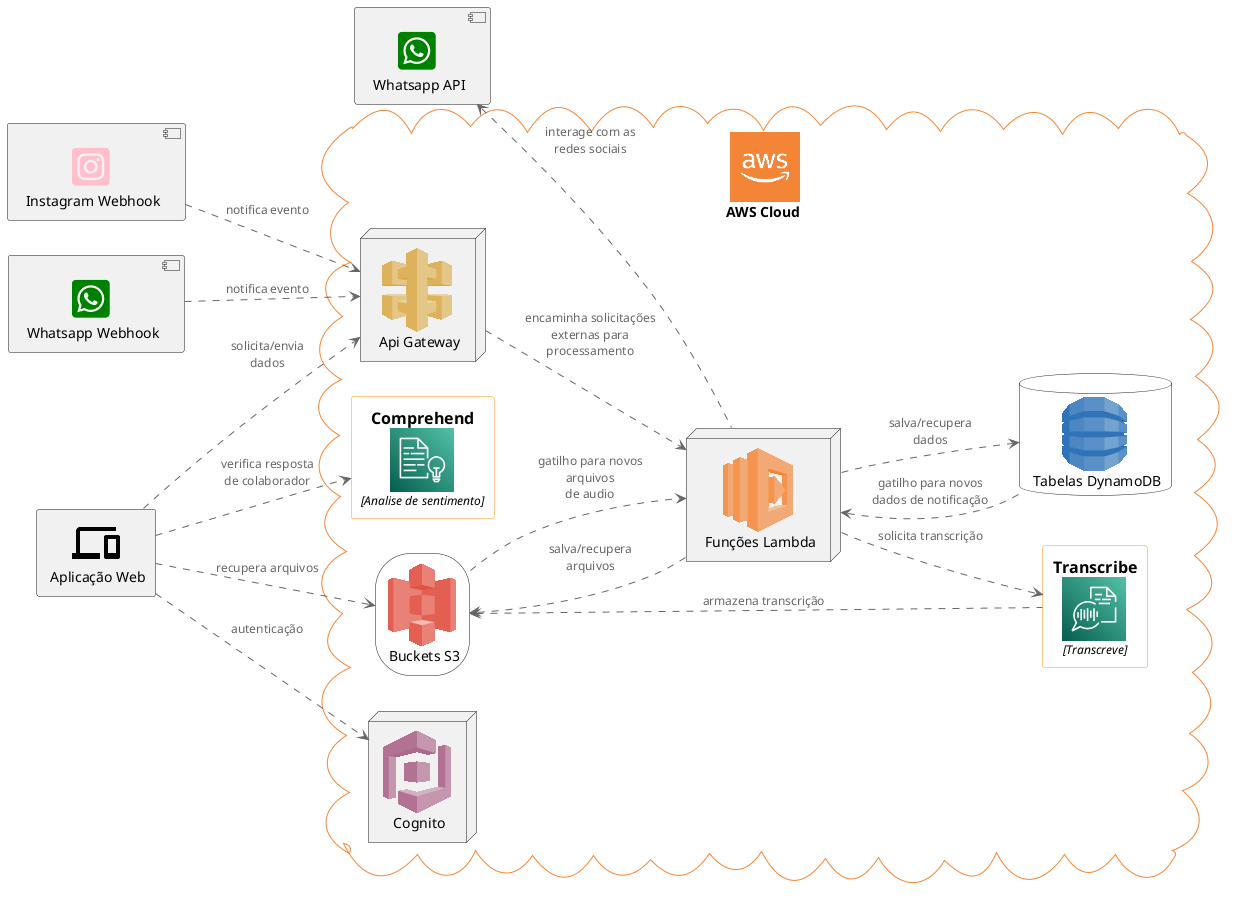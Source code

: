 @startuml overview

!theme _none_

!include <tupadr3/common>
!include <tupadr3/font-awesome-5/whatsapp_square>
!include <tupadr3/font-awesome-5/instagram_square>
!include <tupadr3/material/devices>

!include <awslib/AWSCommon>
!include <awslib/MachineLearning/Comprehend>
!include <awslib/MachineLearning/Transcribe>

!include <aws/common>
!include <aws/General/AWSCloud/AWSCloud>
!include <aws/ApplicationServices/AmazonAPIGateway/AmazonAPIGateway>
!include <aws/Compute/AWSLambda/AWSLambda>
!include <aws/Database/AmazonDynamoDB/AmazonDynamoDB>
!include <aws/Storage/AmazonS3/AmazonS3>
!include <aws/MobileServices/AmazonCognito/AmazonCognito>

left to right direction

FA5_WHATSAPP_SQUARE(whatsApi, "Whatsapp API", component, Green)
FA5_INSTAGRAM_SQUARE(instagramWebhook, "Instagram Webhook", component, Pink)
FA5_WHATSAPP_SQUARE(whatsWebhook, "Whatsapp Webhook", component, Green)
MATERIAL_DEVICES(webapp, "Aplicação Web")

AWSCLOUD(AWS, "AWS Cloud", cloud) {

  AMAZONDYNAMODB(dynamoDB, "Tabelas DynamoDB") {
  }
  
  AWSLAMBDA(apiFunctions, "Funções Lambda") {
  }

  AMAZONAPIGATEWAY(api, "Api Gateway") {
  }

  AMAZONS3(s3, "Buckets S3") {
  }

  AMAZONCOGNITO(cognito, "Cognito")

  Comprehend(comprehend, "Comprehend", "Analise de sentimento")
  Transcribe(transcribe, "Transcribe", "Transcreve")
}

webapp ..> api : solicita/envia\ndados
webapp ..> comprehend : verifica resposta\nde colaborador
webapp ..> cognito : autenticação
api ..> apiFunctions : encaminha solicitações\nexternas para processamento
apiFunctions ..> dynamoDB : salva/recupera\ndados
dynamoDB ..> apiFunctions : gatilho para novos\ndados de notificação
apiFunctions ..> transcribe : solicita transcrição
webapp ..> s3 : recupera arquivos
apiFunctions ..> s3 : salva/recupera\narquivos
s3 ..> apiFunctions : gatilho para novos arquivos\nde audio
transcribe .up.> s3 : armazena transcrição
apiFunctions .up.> whatsApi : interage com as\nredes sociais
instagramWebhook ..> api : notifica evento
whatsWebhook ..> api : notifica evento

@enduml
